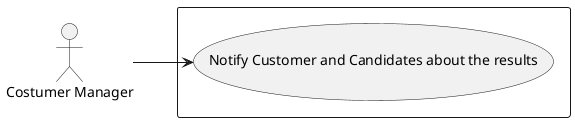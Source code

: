 @startuml
skinparam packageStyle rectangle

left to right direction
    actor as "Costumer Manager"

rectangle {
    usecase "Notify Customer and Candidates about the results" as UC1

    actor --> UC1

}
@enduml